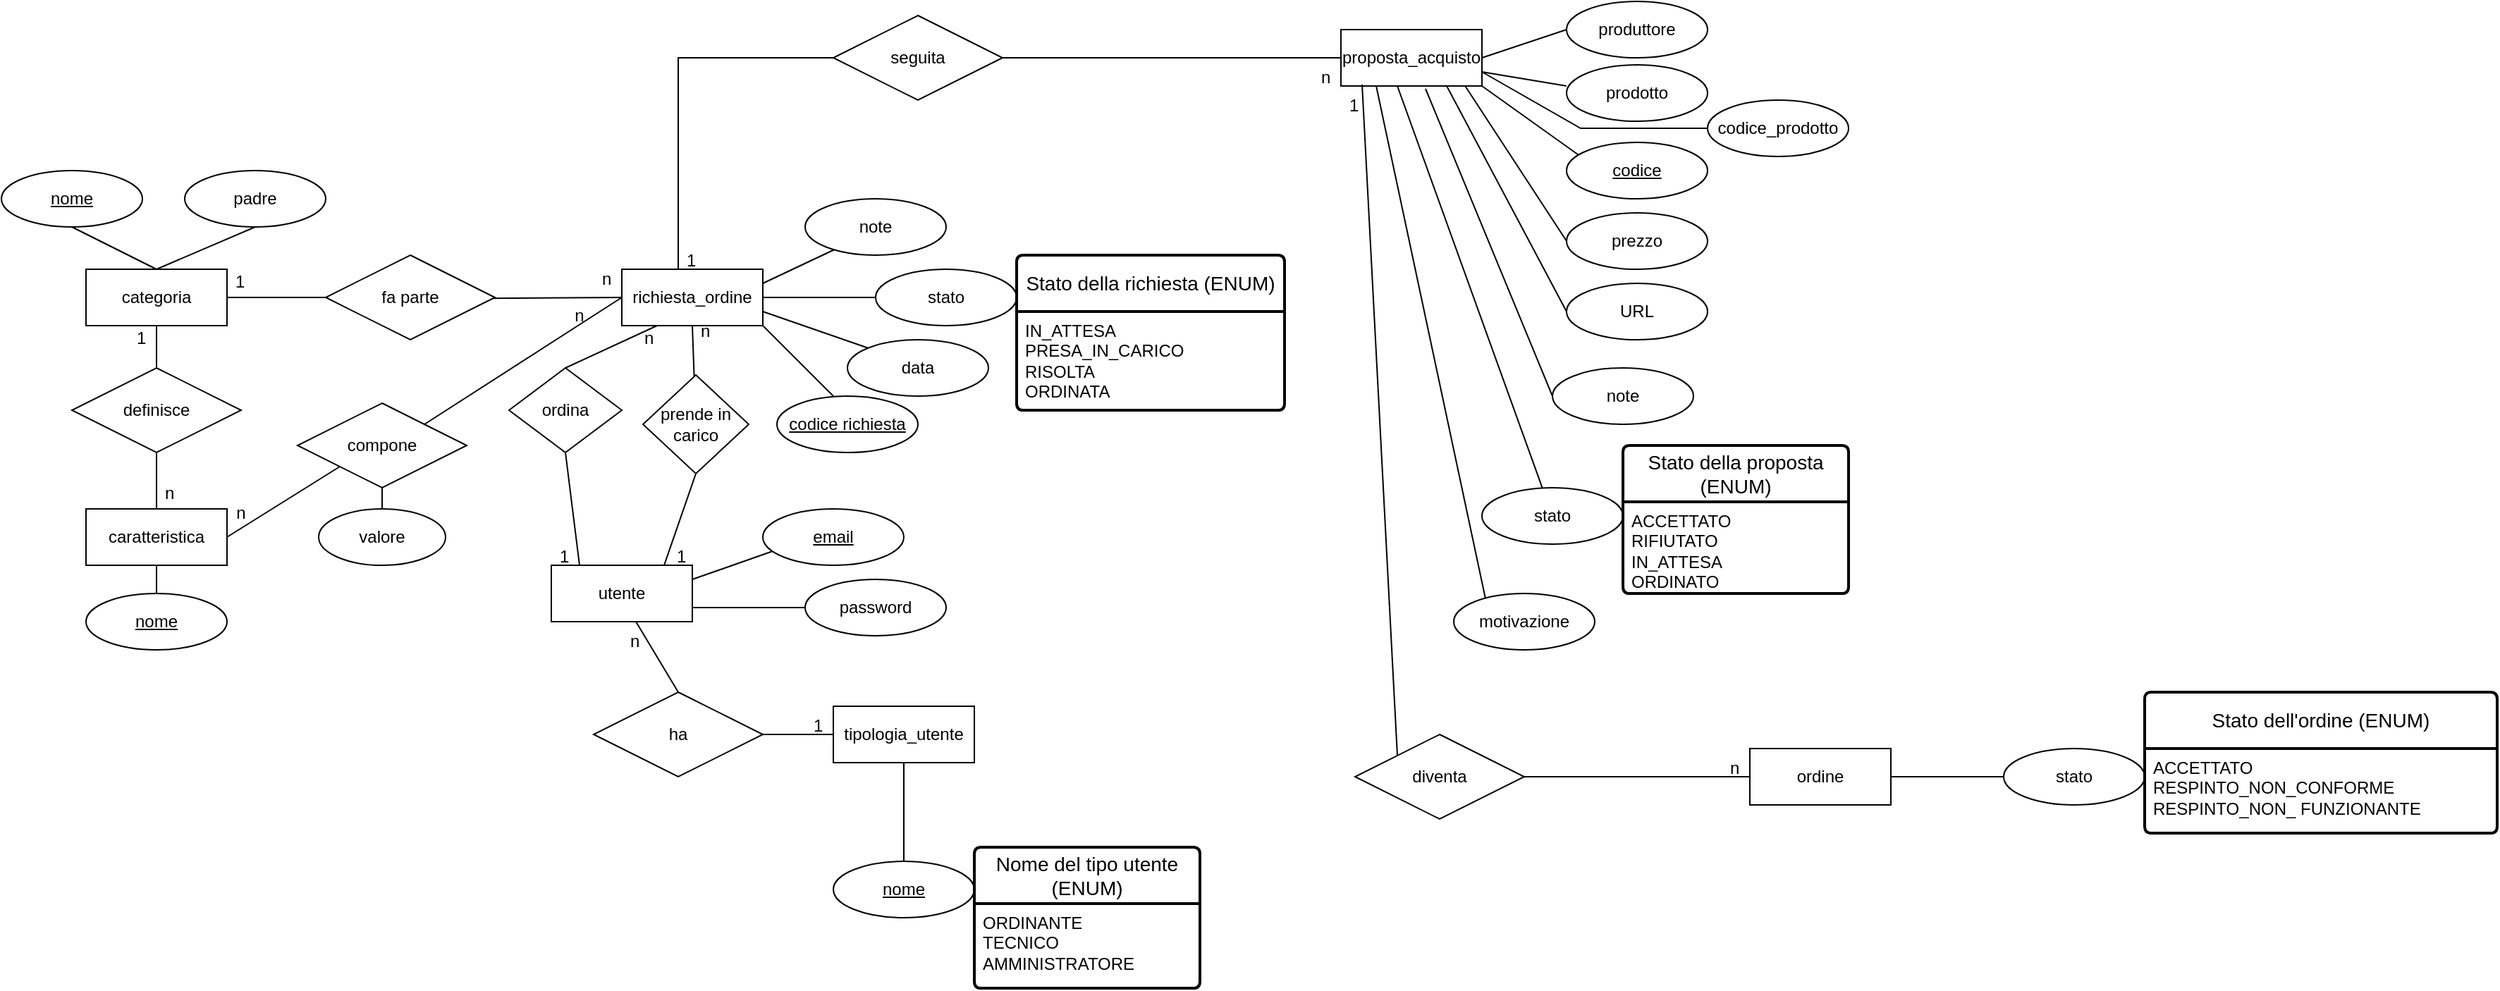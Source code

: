 <mxfile version="24.7.6">
  <diagram name="Page-1" id="NV8bkWCi1r46Ss_pfdNT">
    <mxGraphModel dx="1034" dy="378" grid="1" gridSize="10" guides="1" tooltips="1" connect="1" arrows="1" fold="1" page="1" pageScale="1" pageWidth="850" pageHeight="1100" math="0" shadow="0">
      <root>
        <mxCell id="0" />
        <mxCell id="1" parent="0" />
        <mxCell id="7v5UEaMuyqe8QDUwAqOd-81" value="caratteristica" style="whiteSpace=wrap;html=1;align=center;" parent="1" vertex="1">
          <mxGeometry x="140" y="360" width="100" height="40" as="geometry" />
        </mxCell>
        <mxCell id="7v5UEaMuyqe8QDUwAqOd-82" value="richiesta_ordine" style="whiteSpace=wrap;html=1;align=center;" parent="1" vertex="1">
          <mxGeometry x="520" y="190" width="100" height="40" as="geometry" />
        </mxCell>
        <mxCell id="7v5UEaMuyqe8QDUwAqOd-83" value="compone" style="shape=rhombus;perimeter=rhombusPerimeter;whiteSpace=wrap;html=1;align=center;" parent="1" vertex="1">
          <mxGeometry x="290" y="285" width="120" height="60" as="geometry" />
        </mxCell>
        <mxCell id="7v5UEaMuyqe8QDUwAqOd-84" value="" style="endArrow=none;html=1;rounded=0;entryX=0.5;entryY=1;entryDx=0;entryDy=0;exitX=0.5;exitY=0;exitDx=0;exitDy=0;" parent="1" source="7v5UEaMuyqe8QDUwAqOd-85" target="7v5UEaMuyqe8QDUwAqOd-83" edge="1">
          <mxGeometry width="50" height="50" relative="1" as="geometry">
            <mxPoint x="350" y="340" as="sourcePoint" />
            <mxPoint x="330" y="310" as="targetPoint" />
          </mxGeometry>
        </mxCell>
        <mxCell id="7v5UEaMuyqe8QDUwAqOd-85" value="valore" style="ellipse;whiteSpace=wrap;html=1;" parent="1" vertex="1">
          <mxGeometry x="305" y="360" width="90" height="40" as="geometry" />
        </mxCell>
        <mxCell id="7v5UEaMuyqe8QDUwAqOd-86" value="" style="endArrow=none;html=1;rounded=0;exitX=0.5;exitY=0;exitDx=0;exitDy=0;entryX=0.5;entryY=1;entryDx=0;entryDy=0;" parent="1" source="7v5UEaMuyqe8QDUwAqOd-81" target="7v5UEaMuyqe8QDUwAqOd-92" edge="1">
          <mxGeometry width="50" height="50" relative="1" as="geometry">
            <mxPoint x="290" y="200" as="sourcePoint" />
            <mxPoint x="340" y="150" as="targetPoint" />
          </mxGeometry>
        </mxCell>
        <mxCell id="7v5UEaMuyqe8QDUwAqOd-87" value="" style="endArrow=none;html=1;rounded=0;entryX=0;entryY=0.5;entryDx=0;entryDy=0;exitX=0.967;exitY=0.51;exitDx=0;exitDy=0;exitPerimeter=0;" parent="1" source="LzhHTXdj2_SCo1Qwo-w6-12" target="7v5UEaMuyqe8QDUwAqOd-82" edge="1">
          <mxGeometry width="50" height="50" relative="1" as="geometry">
            <mxPoint x="460" y="190" as="sourcePoint" />
            <mxPoint x="500" y="160" as="targetPoint" />
          </mxGeometry>
        </mxCell>
        <mxCell id="7v5UEaMuyqe8QDUwAqOd-89" value="categoria" style="rounded=0;whiteSpace=wrap;html=1;" parent="1" vertex="1">
          <mxGeometry x="140" y="190" width="100" height="40" as="geometry" />
        </mxCell>
        <mxCell id="7v5UEaMuyqe8QDUwAqOd-92" value="definisce" style="shape=rhombus;perimeter=rhombusPerimeter;whiteSpace=wrap;html=1;align=center;" parent="1" vertex="1">
          <mxGeometry x="130" y="260" width="120" height="60" as="geometry" />
        </mxCell>
        <mxCell id="7v5UEaMuyqe8QDUwAqOd-99" value="n" style="text;strokeColor=none;fillColor=none;spacingLeft=4;spacingRight=4;overflow=hidden;rotatable=0;points=[[0,0.5],[1,0.5]];portConstraint=eastwest;fontSize=12;whiteSpace=wrap;html=1;" parent="1" vertex="1">
          <mxGeometry x="190" y="335" width="30" height="25" as="geometry" />
        </mxCell>
        <mxCell id="7v5UEaMuyqe8QDUwAqOd-101" value="n" style="text;strokeColor=none;fillColor=none;spacingLeft=4;spacingRight=4;overflow=hidden;rotatable=0;points=[[0,0.5],[1,0.5]];portConstraint=eastwest;fontSize=12;whiteSpace=wrap;html=1;" parent="1" vertex="1">
          <mxGeometry x="500" y="182.5" width="40" height="30" as="geometry" />
        </mxCell>
        <mxCell id="7v5UEaMuyqe8QDUwAqOd-102" value="" style="endArrow=none;html=1;rounded=0;exitX=1;exitY=0.25;exitDx=0;exitDy=0;entryX=0.23;entryY=0.875;entryDx=0;entryDy=0;entryPerimeter=0;" parent="1" source="7v5UEaMuyqe8QDUwAqOd-82" target="7v5UEaMuyqe8QDUwAqOd-106" edge="1">
          <mxGeometry width="50" height="50" relative="1" as="geometry">
            <mxPoint x="620" y="210" as="sourcePoint" />
            <mxPoint x="670" y="180" as="targetPoint" />
          </mxGeometry>
        </mxCell>
        <mxCell id="7v5UEaMuyqe8QDUwAqOd-103" value="" style="endArrow=none;html=1;rounded=0;exitX=1;exitY=0.5;exitDx=0;exitDy=0;" parent="1" source="7v5UEaMuyqe8QDUwAqOd-82" target="7v5UEaMuyqe8QDUwAqOd-107" edge="1">
          <mxGeometry width="50" height="50" relative="1" as="geometry">
            <mxPoint x="660" y="250" as="sourcePoint" />
            <mxPoint x="670" y="210" as="targetPoint" />
          </mxGeometry>
        </mxCell>
        <mxCell id="7v5UEaMuyqe8QDUwAqOd-104" value="" style="endArrow=none;html=1;rounded=0;exitX=1;exitY=0.75;exitDx=0;exitDy=0;entryX=0;entryY=0;entryDx=0;entryDy=0;" parent="1" source="7v5UEaMuyqe8QDUwAqOd-82" target="7v5UEaMuyqe8QDUwAqOd-108" edge="1">
          <mxGeometry width="50" height="50" relative="1" as="geometry">
            <mxPoint x="640" y="300" as="sourcePoint" />
            <mxPoint x="670" y="240" as="targetPoint" />
          </mxGeometry>
        </mxCell>
        <mxCell id="7v5UEaMuyqe8QDUwAqOd-105" value="" style="endArrow=none;html=1;rounded=0;entryX=1;entryY=1;entryDx=0;entryDy=0;" parent="1" target="7v5UEaMuyqe8QDUwAqOd-82" edge="1">
          <mxGeometry width="50" height="50" relative="1" as="geometry">
            <mxPoint x="670" y="280" as="sourcePoint" />
            <mxPoint x="660" y="240" as="targetPoint" />
          </mxGeometry>
        </mxCell>
        <mxCell id="7v5UEaMuyqe8QDUwAqOd-106" value="note" style="ellipse;whiteSpace=wrap;html=1;align=center;" parent="1" vertex="1">
          <mxGeometry x="650" y="140" width="100" height="40" as="geometry" />
        </mxCell>
        <mxCell id="7v5UEaMuyqe8QDUwAqOd-107" value="stato" style="ellipse;whiteSpace=wrap;html=1;align=center;" parent="1" vertex="1">
          <mxGeometry x="700" y="190" width="100" height="40" as="geometry" />
        </mxCell>
        <mxCell id="7v5UEaMuyqe8QDUwAqOd-108" value="data" style="ellipse;whiteSpace=wrap;html=1;align=center;" parent="1" vertex="1">
          <mxGeometry x="680" y="240" width="100" height="40" as="geometry" />
        </mxCell>
        <mxCell id="7v5UEaMuyqe8QDUwAqOd-109" value="&lt;u&gt;codice richiesta&lt;/u&gt;" style="ellipse;whiteSpace=wrap;html=1;align=center;" parent="1" vertex="1">
          <mxGeometry x="630" y="280" width="100" height="40" as="geometry" />
        </mxCell>
        <mxCell id="7v5UEaMuyqe8QDUwAqOd-112" value="" style="endArrow=none;html=1;rounded=0;entryX=0.25;entryY=1;entryDx=0;entryDy=0;exitX=0.5;exitY=0;exitDx=0;exitDy=0;" parent="1" source="7v5UEaMuyqe8QDUwAqOd-113" target="7v5UEaMuyqe8QDUwAqOd-82" edge="1">
          <mxGeometry width="50" height="50" relative="1" as="geometry">
            <mxPoint x="520" y="270" as="sourcePoint" />
            <mxPoint x="550" y="280" as="targetPoint" />
          </mxGeometry>
        </mxCell>
        <mxCell id="7v5UEaMuyqe8QDUwAqOd-113" value="ordina" style="rhombus;whiteSpace=wrap;html=1;" parent="1" vertex="1">
          <mxGeometry x="440" y="260" width="80" height="60" as="geometry" />
        </mxCell>
        <mxCell id="7v5UEaMuyqe8QDUwAqOd-114" value="prende in carico" style="rhombus;whiteSpace=wrap;html=1;" parent="1" vertex="1">
          <mxGeometry x="535" y="265" width="75" height="70" as="geometry" />
        </mxCell>
        <mxCell id="7v5UEaMuyqe8QDUwAqOd-115" value="" style="endArrow=none;html=1;rounded=0;entryX=0.5;entryY=1;entryDx=0;entryDy=0;" parent="1" source="7v5UEaMuyqe8QDUwAqOd-114" target="7v5UEaMuyqe8QDUwAqOd-82" edge="1">
          <mxGeometry width="50" height="50" relative="1" as="geometry">
            <mxPoint x="520" y="400" as="sourcePoint" />
            <mxPoint x="570" y="350" as="targetPoint" />
          </mxGeometry>
        </mxCell>
        <mxCell id="7v5UEaMuyqe8QDUwAqOd-116" value="" style="endArrow=none;html=1;rounded=0;exitX=0.5;exitY=1;exitDx=0;exitDy=0;" parent="1" source="7v5UEaMuyqe8QDUwAqOd-113" edge="1">
          <mxGeometry width="50" height="50" relative="1" as="geometry">
            <mxPoint x="450" y="400" as="sourcePoint" />
            <mxPoint x="490" y="400" as="targetPoint" />
          </mxGeometry>
        </mxCell>
        <mxCell id="7v5UEaMuyqe8QDUwAqOd-117" value="" style="endArrow=none;html=1;rounded=0;entryX=0.5;entryY=1;entryDx=0;entryDy=0;" parent="1" target="7v5UEaMuyqe8QDUwAqOd-114" edge="1">
          <mxGeometry width="50" height="50" relative="1" as="geometry">
            <mxPoint x="550" y="400" as="sourcePoint" />
            <mxPoint x="590" y="350" as="targetPoint" />
          </mxGeometry>
        </mxCell>
        <mxCell id="7v5UEaMuyqe8QDUwAqOd-118" value="utente" style="whiteSpace=wrap;html=1;align=center;" parent="1" vertex="1">
          <mxGeometry x="470" y="400" width="100" height="40" as="geometry" />
        </mxCell>
        <mxCell id="7v5UEaMuyqe8QDUwAqOd-119" value="" style="endArrow=none;html=1;rounded=0;exitX=0.438;exitY=1;exitDx=0;exitDy=0;entryX=0.07;entryY=0.75;entryDx=0;entryDy=0;entryPerimeter=0;exitPerimeter=0;" parent="1" source="7v5UEaMuyqe8QDUwAqOd-125" target="7v5UEaMuyqe8QDUwAqOd-126" edge="1">
          <mxGeometry relative="1" as="geometry">
            <mxPoint x="570" y="410" as="sourcePoint" />
            <mxPoint x="630" y="410" as="targetPoint" />
          </mxGeometry>
        </mxCell>
        <mxCell id="7v5UEaMuyqe8QDUwAqOd-121" value="1" style="text;strokeColor=none;fillColor=none;spacingLeft=4;spacingRight=4;overflow=hidden;rotatable=0;points=[[0,0.5],[1,0.5]];portConstraint=eastwest;fontSize=12;whiteSpace=wrap;html=1;" parent="1" vertex="1">
          <mxGeometry x="470" y="380" width="40" height="30" as="geometry" />
        </mxCell>
        <mxCell id="7v5UEaMuyqe8QDUwAqOd-123" value="n" style="text;strokeColor=none;fillColor=none;spacingLeft=4;spacingRight=4;overflow=hidden;rotatable=0;points=[[0,0.5],[1,0.5]];portConstraint=eastwest;fontSize=12;whiteSpace=wrap;html=1;" parent="1" vertex="1">
          <mxGeometry x="530" y="225" width="40" height="30" as="geometry" />
        </mxCell>
        <mxCell id="7v5UEaMuyqe8QDUwAqOd-124" value="n" style="text;strokeColor=none;fillColor=none;spacingLeft=4;spacingRight=4;overflow=hidden;rotatable=0;points=[[0,0.5],[1,0.5]];portConstraint=eastwest;fontSize=12;whiteSpace=wrap;html=1;" parent="1" vertex="1">
          <mxGeometry x="570" y="220" width="40" height="30" as="geometry" />
        </mxCell>
        <mxCell id="7v5UEaMuyqe8QDUwAqOd-125" value="1" style="text;strokeColor=none;fillColor=none;spacingLeft=4;spacingRight=4;overflow=hidden;rotatable=0;points=[[0,0.5],[1,0.5]];portConstraint=eastwest;fontSize=12;whiteSpace=wrap;html=1;" parent="1" vertex="1">
          <mxGeometry x="552.5" y="380" width="40" height="30" as="geometry" />
        </mxCell>
        <mxCell id="7v5UEaMuyqe8QDUwAqOd-126" value="&lt;u&gt;email&lt;/u&gt;" style="ellipse;whiteSpace=wrap;html=1;align=center;" parent="1" vertex="1">
          <mxGeometry x="620" y="360" width="100" height="40" as="geometry" />
        </mxCell>
        <mxCell id="7v5UEaMuyqe8QDUwAqOd-127" value="" style="endArrow=none;html=1;rounded=0;exitX=1;exitY=0.75;exitDx=0;exitDy=0;" parent="1" source="7v5UEaMuyqe8QDUwAqOd-118" edge="1">
          <mxGeometry relative="1" as="geometry">
            <mxPoint x="610" y="470" as="sourcePoint" />
            <mxPoint x="650" y="430" as="targetPoint" />
          </mxGeometry>
        </mxCell>
        <mxCell id="7v5UEaMuyqe8QDUwAqOd-128" value="password" style="ellipse;whiteSpace=wrap;html=1;align=center;" parent="1" vertex="1">
          <mxGeometry x="650" y="410" width="100" height="40" as="geometry" />
        </mxCell>
        <mxCell id="7v5UEaMuyqe8QDUwAqOd-129" value="" style="endArrow=none;html=1;rounded=0;" parent="1" edge="1">
          <mxGeometry relative="1" as="geometry">
            <mxPoint x="530" y="440" as="sourcePoint" />
            <mxPoint x="560" y="490" as="targetPoint" />
          </mxGeometry>
        </mxCell>
        <mxCell id="7v5UEaMuyqe8QDUwAqOd-130" value="tipologia_utente" style="whiteSpace=wrap;html=1;align=center;" parent="1" vertex="1">
          <mxGeometry x="670" y="500" width="100" height="40" as="geometry" />
        </mxCell>
        <mxCell id="7v5UEaMuyqe8QDUwAqOd-131" value="n" style="text;strokeColor=none;fillColor=none;spacingLeft=4;spacingRight=4;overflow=hidden;rotatable=0;points=[[0,0.5],[1,0.5]];portConstraint=eastwest;fontSize=12;whiteSpace=wrap;html=1;" parent="1" vertex="1">
          <mxGeometry x="520" y="440" width="40" height="30" as="geometry" />
        </mxCell>
        <mxCell id="7v5UEaMuyqe8QDUwAqOd-132" value="1" style="text;strokeColor=none;fillColor=none;spacingLeft=4;spacingRight=4;overflow=hidden;rotatable=0;points=[[0,0.5],[1,0.5]];portConstraint=eastwest;fontSize=12;whiteSpace=wrap;html=1;" parent="1" vertex="1">
          <mxGeometry x="650" y="500" width="40" height="30" as="geometry" />
        </mxCell>
        <mxCell id="7v5UEaMuyqe8QDUwAqOd-133" value="" style="endArrow=none;html=1;rounded=0;exitX=0.5;exitY=1;exitDx=0;exitDy=0;" parent="1" source="7v5UEaMuyqe8QDUwAqOd-130" edge="1">
          <mxGeometry relative="1" as="geometry">
            <mxPoint x="750" y="509.5" as="sourcePoint" />
            <mxPoint x="720" y="630" as="targetPoint" />
          </mxGeometry>
        </mxCell>
        <mxCell id="7v5UEaMuyqe8QDUwAqOd-134" value="&lt;u&gt;nome&lt;/u&gt;" style="ellipse;whiteSpace=wrap;html=1;align=center;" parent="1" vertex="1">
          <mxGeometry x="670" y="610" width="100" height="40" as="geometry" />
        </mxCell>
        <mxCell id="7v5UEaMuyqe8QDUwAqOd-136" value="&lt;u&gt;nome&lt;/u&gt;" style="ellipse;whiteSpace=wrap;html=1;align=center;" parent="1" vertex="1">
          <mxGeometry x="80" y="120" width="100" height="40" as="geometry" />
        </mxCell>
        <mxCell id="7v5UEaMuyqe8QDUwAqOd-138" value="padre" style="ellipse;whiteSpace=wrap;html=1;align=center;" parent="1" vertex="1">
          <mxGeometry x="210" y="120" width="100" height="40" as="geometry" />
        </mxCell>
        <mxCell id="7v5UEaMuyqe8QDUwAqOd-140" value="&lt;u&gt;nome&lt;/u&gt;" style="ellipse;whiteSpace=wrap;html=1;align=center;" parent="1" vertex="1">
          <mxGeometry x="140" y="420" width="100" height="40" as="geometry" />
        </mxCell>
        <mxCell id="7v5UEaMuyqe8QDUwAqOd-141" value="" style="endArrow=none;html=1;rounded=0;" parent="1" edge="1">
          <mxGeometry relative="1" as="geometry">
            <mxPoint x="560" y="190" as="sourcePoint" />
            <mxPoint x="670" y="40" as="targetPoint" />
            <Array as="points">
              <mxPoint x="560" y="40" />
            </Array>
          </mxGeometry>
        </mxCell>
        <mxCell id="7v5UEaMuyqe8QDUwAqOd-142" value="seguita" style="shape=rhombus;perimeter=rhombusPerimeter;whiteSpace=wrap;html=1;align=center;" parent="1" vertex="1">
          <mxGeometry x="670" y="10" width="120" height="60" as="geometry" />
        </mxCell>
        <mxCell id="7v5UEaMuyqe8QDUwAqOd-144" value="proposta_acquisto" style="whiteSpace=wrap;html=1;align=center;" parent="1" vertex="1">
          <mxGeometry x="1030" y="20" width="100" height="40" as="geometry" />
        </mxCell>
        <mxCell id="7v5UEaMuyqe8QDUwAqOd-145" value="1" style="text;strokeColor=none;fillColor=none;spacingLeft=4;spacingRight=4;overflow=hidden;rotatable=0;points=[[0,0.5],[1,0.5]];portConstraint=eastwest;fontSize=12;whiteSpace=wrap;html=1;" parent="1" vertex="1">
          <mxGeometry x="560" y="170" width="40" height="30" as="geometry" />
        </mxCell>
        <mxCell id="7v5UEaMuyqe8QDUwAqOd-146" value="n" style="text;strokeColor=none;fillColor=none;spacingLeft=4;spacingRight=4;overflow=hidden;rotatable=0;points=[[0,0.5],[1,0.5]];portConstraint=eastwest;fontSize=12;whiteSpace=wrap;html=1;" parent="1" vertex="1">
          <mxGeometry x="1010" y="40" width="20" height="20" as="geometry" />
        </mxCell>
        <mxCell id="7v5UEaMuyqe8QDUwAqOd-147" value="ha" style="shape=rhombus;perimeter=rhombusPerimeter;whiteSpace=wrap;html=1;align=center;" parent="1" vertex="1">
          <mxGeometry x="500" y="490" width="120" height="60" as="geometry" />
        </mxCell>
        <mxCell id="7v5UEaMuyqe8QDUwAqOd-148" value="" style="endArrow=none;html=1;rounded=0;entryX=0;entryY=0.5;entryDx=0;entryDy=0;" parent="1" target="7v5UEaMuyqe8QDUwAqOd-130" edge="1">
          <mxGeometry relative="1" as="geometry">
            <mxPoint x="620" y="520" as="sourcePoint" />
            <mxPoint x="780" y="520" as="targetPoint" />
          </mxGeometry>
        </mxCell>
        <mxCell id="7v5UEaMuyqe8QDUwAqOd-150" value="" style="endArrow=none;html=1;rounded=0;exitX=1;exitY=0.5;exitDx=0;exitDy=0;" parent="1" source="7v5UEaMuyqe8QDUwAqOd-144" edge="1">
          <mxGeometry relative="1" as="geometry">
            <mxPoint x="1130" y="30" as="sourcePoint" />
            <mxPoint x="1190" y="20" as="targetPoint" />
          </mxGeometry>
        </mxCell>
        <mxCell id="7v5UEaMuyqe8QDUwAqOd-151" value="produttore" style="ellipse;whiteSpace=wrap;html=1;align=center;" parent="1" vertex="1">
          <mxGeometry x="1190" width="100" height="40" as="geometry" />
        </mxCell>
        <mxCell id="7v5UEaMuyqe8QDUwAqOd-152" value="" style="endArrow=none;html=1;rounded=0;exitX=1;exitY=0.75;exitDx=0;exitDy=0;" parent="1" source="7v5UEaMuyqe8QDUwAqOd-144" edge="1">
          <mxGeometry relative="1" as="geometry">
            <mxPoint x="1090" y="70" as="sourcePoint" />
            <mxPoint x="1190" y="60" as="targetPoint" />
          </mxGeometry>
        </mxCell>
        <mxCell id="7v5UEaMuyqe8QDUwAqOd-153" value="prodotto" style="ellipse;whiteSpace=wrap;html=1;align=center;" parent="1" vertex="1">
          <mxGeometry x="1190" y="45" width="100" height="40" as="geometry" />
        </mxCell>
        <mxCell id="7v5UEaMuyqe8QDUwAqOd-154" value="" style="endArrow=none;html=1;rounded=0;exitX=1;exitY=1;exitDx=0;exitDy=0;" parent="1" source="7v5UEaMuyqe8QDUwAqOd-144" edge="1">
          <mxGeometry relative="1" as="geometry">
            <mxPoint x="1150" y="100" as="sourcePoint" />
            <mxPoint x="1200" y="110" as="targetPoint" />
          </mxGeometry>
        </mxCell>
        <mxCell id="7v5UEaMuyqe8QDUwAqOd-155" value="&lt;u&gt;codice&lt;/u&gt;" style="ellipse;whiteSpace=wrap;html=1;align=center;" parent="1" vertex="1">
          <mxGeometry x="1190" y="100" width="100" height="40" as="geometry" />
        </mxCell>
        <mxCell id="7v5UEaMuyqe8QDUwAqOd-157" value="" style="endArrow=none;html=1;rounded=0;exitX=0.75;exitY=1;exitDx=0;exitDy=0;entryX=0;entryY=0.5;entryDx=0;entryDy=0;" parent="1" source="7v5UEaMuyqe8QDUwAqOd-144" target="7v5UEaMuyqe8QDUwAqOd-158" edge="1">
          <mxGeometry relative="1" as="geometry">
            <mxPoint x="1030" y="210" as="sourcePoint" />
            <mxPoint x="1160" y="150" as="targetPoint" />
          </mxGeometry>
        </mxCell>
        <mxCell id="7v5UEaMuyqe8QDUwAqOd-158" value="URL" style="ellipse;whiteSpace=wrap;html=1;align=center;" parent="1" vertex="1">
          <mxGeometry x="1190" y="200" width="100" height="40" as="geometry" />
        </mxCell>
        <mxCell id="7v5UEaMuyqe8QDUwAqOd-160" value="" style="endArrow=none;html=1;rounded=0;exitX=0.6;exitY=1.05;exitDx=0;exitDy=0;entryX=0;entryY=0.5;entryDx=0;entryDy=0;exitPerimeter=0;" parent="1" source="7v5UEaMuyqe8QDUwAqOd-144" target="7v5UEaMuyqe8QDUwAqOd-161" edge="1">
          <mxGeometry relative="1" as="geometry">
            <mxPoint x="1070" y="70" as="sourcePoint" />
            <mxPoint x="1140" y="200" as="targetPoint" />
          </mxGeometry>
        </mxCell>
        <mxCell id="7v5UEaMuyqe8QDUwAqOd-161" value="note" style="ellipse;whiteSpace=wrap;html=1;align=center;" parent="1" vertex="1">
          <mxGeometry x="1180" y="260" width="100" height="40" as="geometry" />
        </mxCell>
        <mxCell id="7v5UEaMuyqe8QDUwAqOd-162" value="" style="endArrow=none;html=1;rounded=0;" parent="1" target="7v5UEaMuyqe8QDUwAqOd-163" edge="1">
          <mxGeometry relative="1" as="geometry">
            <mxPoint x="1070" y="60" as="sourcePoint" />
            <mxPoint x="1160" y="260" as="targetPoint" />
          </mxGeometry>
        </mxCell>
        <mxCell id="7v5UEaMuyqe8QDUwAqOd-163" value="stato" style="ellipse;whiteSpace=wrap;html=1;align=center;" parent="1" vertex="1">
          <mxGeometry x="1130" y="345" width="100" height="40" as="geometry" />
        </mxCell>
        <mxCell id="7v5UEaMuyqe8QDUwAqOd-164" value="Stato della proposta (ENUM)" style="swimlane;childLayout=stackLayout;horizontal=1;startSize=40;horizontalStack=0;rounded=1;fontSize=14;fontStyle=0;strokeWidth=2;resizeParent=0;resizeLast=1;shadow=0;dashed=0;align=center;arcSize=4;whiteSpace=wrap;html=1;" parent="1" vertex="1">
          <mxGeometry x="1230" y="315" width="160" height="105" as="geometry" />
        </mxCell>
        <mxCell id="7v5UEaMuyqe8QDUwAqOd-165" value="ACCETTATO&lt;div&gt;RIFIUTATO&lt;/div&gt;&lt;div&gt;IN_ATTESA&lt;/div&gt;&lt;div&gt;ORDINATO&lt;/div&gt;" style="align=left;strokeColor=none;fillColor=none;spacingLeft=4;fontSize=12;verticalAlign=top;resizable=0;rotatable=0;part=1;html=1;" parent="7v5UEaMuyqe8QDUwAqOd-164" vertex="1">
          <mxGeometry y="40" width="160" height="65" as="geometry" />
        </mxCell>
        <mxCell id="7v5UEaMuyqe8QDUwAqOd-166" value="" style="endArrow=none;html=1;rounded=0;exitX=0.25;exitY=1;exitDx=0;exitDy=0;entryX=0.23;entryY=0.15;entryDx=0;entryDy=0;entryPerimeter=0;" parent="1" source="7v5UEaMuyqe8QDUwAqOd-144" target="7v5UEaMuyqe8QDUwAqOd-167" edge="1">
          <mxGeometry relative="1" as="geometry">
            <mxPoint x="990" y="380" as="sourcePoint" />
            <mxPoint x="1150" y="380" as="targetPoint" />
          </mxGeometry>
        </mxCell>
        <mxCell id="7v5UEaMuyqe8QDUwAqOd-167" value="motivazione" style="ellipse;whiteSpace=wrap;html=1;align=center;" parent="1" vertex="1">
          <mxGeometry x="1110" y="420" width="100" height="40" as="geometry" />
        </mxCell>
        <mxCell id="7v5UEaMuyqe8QDUwAqOd-170" value="" style="endArrow=none;html=1;rounded=0;exitX=0.15;exitY=0.975;exitDx=0;exitDy=0;exitPerimeter=0;entryX=0;entryY=0;entryDx=0;entryDy=0;" parent="1" source="7v5UEaMuyqe8QDUwAqOd-144" target="7v5UEaMuyqe8QDUwAqOd-171" edge="1">
          <mxGeometry relative="1" as="geometry">
            <mxPoint x="950" y="340" as="sourcePoint" />
            <mxPoint x="1100" y="470" as="targetPoint" />
          </mxGeometry>
        </mxCell>
        <mxCell id="7v5UEaMuyqe8QDUwAqOd-171" value="diventa" style="shape=rhombus;perimeter=rhombusPerimeter;whiteSpace=wrap;html=1;align=center;" parent="1" vertex="1">
          <mxGeometry x="1040" y="520" width="120" height="60" as="geometry" />
        </mxCell>
        <mxCell id="7v5UEaMuyqe8QDUwAqOd-172" value="1" style="text;strokeColor=none;fillColor=none;spacingLeft=4;spacingRight=4;overflow=hidden;rotatable=0;points=[[0,0.5],[1,0.5]];portConstraint=eastwest;fontSize=12;whiteSpace=wrap;html=1;" parent="1" vertex="1">
          <mxGeometry x="1030" y="60" width="40" height="30" as="geometry" />
        </mxCell>
        <mxCell id="7v5UEaMuyqe8QDUwAqOd-173" value="" style="endArrow=none;html=1;rounded=0;" parent="1" edge="1">
          <mxGeometry relative="1" as="geometry">
            <mxPoint x="1160" y="550" as="sourcePoint" />
            <mxPoint x="1320" y="550" as="targetPoint" />
          </mxGeometry>
        </mxCell>
        <mxCell id="7v5UEaMuyqe8QDUwAqOd-174" value="n" style="text;strokeColor=none;fillColor=none;spacingLeft=4;spacingRight=4;overflow=hidden;rotatable=0;points=[[0,0.5],[1,0.5]];portConstraint=eastwest;fontSize=12;whiteSpace=wrap;html=1;" parent="1" vertex="1">
          <mxGeometry x="1300" y="530" width="40" height="30" as="geometry" />
        </mxCell>
        <mxCell id="7v5UEaMuyqe8QDUwAqOd-175" value="ordine" style="whiteSpace=wrap;html=1;align=center;" parent="1" vertex="1">
          <mxGeometry x="1320" y="530" width="100" height="40" as="geometry" />
        </mxCell>
        <mxCell id="7v5UEaMuyqe8QDUwAqOd-176" value="" style="endArrow=none;html=1;rounded=0;" parent="1" edge="1">
          <mxGeometry relative="1" as="geometry">
            <mxPoint x="1420" y="550" as="sourcePoint" />
            <mxPoint x="1500" y="550" as="targetPoint" />
          </mxGeometry>
        </mxCell>
        <mxCell id="7v5UEaMuyqe8QDUwAqOd-177" value="stato" style="ellipse;whiteSpace=wrap;html=1;align=center;" parent="1" vertex="1">
          <mxGeometry x="1500" y="530" width="100" height="40" as="geometry" />
        </mxCell>
        <mxCell id="7v5UEaMuyqe8QDUwAqOd-178" value="Stato dell&#39;ordine (ENUM)" style="swimlane;childLayout=stackLayout;horizontal=1;startSize=40;horizontalStack=0;rounded=1;fontSize=14;fontStyle=0;strokeWidth=2;resizeParent=0;resizeLast=1;shadow=0;dashed=0;align=center;arcSize=4;whiteSpace=wrap;html=1;" parent="1" vertex="1">
          <mxGeometry x="1600" y="490" width="250" height="100" as="geometry" />
        </mxCell>
        <mxCell id="7v5UEaMuyqe8QDUwAqOd-179" value="ACCETTATO&lt;div&gt;RESPINTO_NON_CONFORME&lt;/div&gt;&lt;div&gt;&lt;span style=&quot;background-color: initial;&quot;&gt;RESPINTO_&lt;/span&gt;NON_ FUNZIONANTE&lt;/div&gt;" style="align=left;strokeColor=none;fillColor=none;spacingLeft=4;fontSize=12;verticalAlign=top;resizable=0;rotatable=0;part=1;html=1;" parent="7v5UEaMuyqe8QDUwAqOd-178" vertex="1">
          <mxGeometry y="40" width="250" height="60" as="geometry" />
        </mxCell>
        <mxCell id="LzhHTXdj2_SCo1Qwo-w6-1" value="Nome del tipo utente (ENUM)" style="swimlane;childLayout=stackLayout;horizontal=1;startSize=40;horizontalStack=0;rounded=1;fontSize=14;fontStyle=0;strokeWidth=2;resizeParent=0;resizeLast=1;shadow=0;dashed=0;align=center;arcSize=4;whiteSpace=wrap;html=1;" parent="1" vertex="1">
          <mxGeometry x="770" y="600" width="160" height="100" as="geometry" />
        </mxCell>
        <mxCell id="LzhHTXdj2_SCo1Qwo-w6-2" value="ORDINANTE&lt;div&gt;TECNICO&lt;/div&gt;&lt;div&gt;AMMINISTRATORE&lt;/div&gt;" style="align=left;strokeColor=none;fillColor=none;spacingLeft=4;fontSize=12;verticalAlign=top;resizable=0;rotatable=0;part=1;html=1;" parent="LzhHTXdj2_SCo1Qwo-w6-1" vertex="1">
          <mxGeometry y="40" width="160" height="60" as="geometry" />
        </mxCell>
        <mxCell id="LzhHTXdj2_SCo1Qwo-w6-3" value="" style="endArrow=none;html=1;rounded=0;exitX=1;exitY=0.5;exitDx=0;exitDy=0;entryX=0;entryY=0.5;entryDx=0;entryDy=0;" parent="1" source="7v5UEaMuyqe8QDUwAqOd-89" target="LzhHTXdj2_SCo1Qwo-w6-12" edge="1">
          <mxGeometry width="50" height="50" relative="1" as="geometry">
            <mxPoint x="240" y="200" as="sourcePoint" />
            <mxPoint x="320" y="220" as="targetPoint" />
          </mxGeometry>
        </mxCell>
        <mxCell id="LzhHTXdj2_SCo1Qwo-w6-4" value="" style="endArrow=none;html=1;rounded=0;entryX=0.5;entryY=1;entryDx=0;entryDy=0;exitX=0.5;exitY=0;exitDx=0;exitDy=0;" parent="1" source="7v5UEaMuyqe8QDUwAqOd-92" target="7v5UEaMuyqe8QDUwAqOd-89" edge="1">
          <mxGeometry width="50" height="50" relative="1" as="geometry">
            <mxPoint x="30" y="320" as="sourcePoint" />
            <mxPoint x="80" y="270" as="targetPoint" />
          </mxGeometry>
        </mxCell>
        <mxCell id="LzhHTXdj2_SCo1Qwo-w6-5" value="" style="endArrow=none;html=1;rounded=0;entryX=0.5;entryY=1;entryDx=0;entryDy=0;exitX=0.5;exitY=0;exitDx=0;exitDy=0;" parent="1" source="7v5UEaMuyqe8QDUwAqOd-89" target="7v5UEaMuyqe8QDUwAqOd-136" edge="1">
          <mxGeometry width="50" height="50" relative="1" as="geometry">
            <mxPoint x="30" y="240" as="sourcePoint" />
            <mxPoint x="80" y="190" as="targetPoint" />
          </mxGeometry>
        </mxCell>
        <mxCell id="LzhHTXdj2_SCo1Qwo-w6-6" value="" style="endArrow=none;html=1;rounded=0;entryX=0.5;entryY=1;entryDx=0;entryDy=0;exitX=0.5;exitY=0;exitDx=0;exitDy=0;" parent="1" source="7v5UEaMuyqe8QDUwAqOd-89" target="7v5UEaMuyqe8QDUwAqOd-138" edge="1">
          <mxGeometry width="50" height="50" relative="1" as="geometry">
            <mxPoint x="130" y="120" as="sourcePoint" />
            <mxPoint x="180" y="70" as="targetPoint" />
          </mxGeometry>
        </mxCell>
        <mxCell id="LzhHTXdj2_SCo1Qwo-w6-7" value="1" style="text;strokeColor=none;fillColor=none;spacingLeft=4;spacingRight=4;overflow=hidden;rotatable=0;points=[[0,0.5],[1,0.5]];portConstraint=eastwest;fontSize=12;whiteSpace=wrap;html=1;" parent="1" vertex="1">
          <mxGeometry x="170" y="225" width="30" height="25" as="geometry" />
        </mxCell>
        <mxCell id="LzhHTXdj2_SCo1Qwo-w6-8" value="" style="endArrow=none;html=1;rounded=0;entryX=0.5;entryY=1;entryDx=0;entryDy=0;exitX=0.5;exitY=0;exitDx=0;exitDy=0;" parent="1" source="7v5UEaMuyqe8QDUwAqOd-140" target="7v5UEaMuyqe8QDUwAqOd-81" edge="1">
          <mxGeometry width="50" height="50" relative="1" as="geometry">
            <mxPoint x="40" y="490" as="sourcePoint" />
            <mxPoint x="90" y="440" as="targetPoint" />
          </mxGeometry>
        </mxCell>
        <mxCell id="LzhHTXdj2_SCo1Qwo-w6-9" value="1" style="text;strokeColor=none;fillColor=none;spacingLeft=4;spacingRight=4;overflow=hidden;rotatable=0;points=[[0,0.5],[1,0.5]];portConstraint=eastwest;fontSize=12;whiteSpace=wrap;html=1;" parent="1" vertex="1">
          <mxGeometry x="240" y="185" width="30" height="25" as="geometry" />
        </mxCell>
        <mxCell id="LzhHTXdj2_SCo1Qwo-w6-10" value="" style="endArrow=none;html=1;rounded=0;entryX=0;entryY=1;entryDx=0;entryDy=0;exitX=1;exitY=0.5;exitDx=0;exitDy=0;" parent="1" source="7v5UEaMuyqe8QDUwAqOd-81" target="7v5UEaMuyqe8QDUwAqOd-83" edge="1">
          <mxGeometry width="50" height="50" relative="1" as="geometry">
            <mxPoint x="320" y="490" as="sourcePoint" />
            <mxPoint x="370" y="440" as="targetPoint" />
          </mxGeometry>
        </mxCell>
        <mxCell id="LzhHTXdj2_SCo1Qwo-w6-11" value="" style="endArrow=none;html=1;rounded=0;entryX=0;entryY=0.5;entryDx=0;entryDy=0;exitX=1;exitY=0;exitDx=0;exitDy=0;" parent="1" source="7v5UEaMuyqe8QDUwAqOd-83" target="7v5UEaMuyqe8QDUwAqOd-82" edge="1">
          <mxGeometry width="50" height="50" relative="1" as="geometry">
            <mxPoint x="340" y="240" as="sourcePoint" />
            <mxPoint x="420" y="230" as="targetPoint" />
          </mxGeometry>
        </mxCell>
        <mxCell id="LzhHTXdj2_SCo1Qwo-w6-12" value="fa parte" style="shape=rhombus;perimeter=rhombusPerimeter;whiteSpace=wrap;html=1;align=center;" parent="1" vertex="1">
          <mxGeometry x="310" y="180" width="120" height="60" as="geometry" />
        </mxCell>
        <mxCell id="LzhHTXdj2_SCo1Qwo-w6-13" value="n" style="text;html=1;align=center;verticalAlign=middle;whiteSpace=wrap;rounded=0;" parent="1" vertex="1">
          <mxGeometry x="240" y="355" width="20" height="15" as="geometry" />
        </mxCell>
        <mxCell id="LzhHTXdj2_SCo1Qwo-w6-14" value="n" style="text;html=1;align=center;verticalAlign=middle;whiteSpace=wrap;rounded=0;" parent="1" vertex="1">
          <mxGeometry x="480" y="215" width="20" height="15" as="geometry" />
        </mxCell>
        <mxCell id="LzhHTXdj2_SCo1Qwo-w6-15" value="Stato della richiesta (ENUM)" style="swimlane;childLayout=stackLayout;horizontal=1;startSize=40;horizontalStack=0;rounded=1;fontSize=14;fontStyle=0;strokeWidth=2;resizeParent=0;resizeLast=1;shadow=0;dashed=0;align=center;arcSize=4;whiteSpace=wrap;html=1;" parent="1" vertex="1">
          <mxGeometry x="800" y="180" width="190" height="110" as="geometry" />
        </mxCell>
        <mxCell id="LzhHTXdj2_SCo1Qwo-w6-16" value="IN_ATTESA&lt;div&gt;PRESA_IN_CARICO&lt;/div&gt;&lt;div&gt;RISOLTA&lt;/div&gt;&lt;div&gt;ORDINATA&lt;/div&gt;" style="align=left;strokeColor=none;fillColor=none;spacingLeft=4;fontSize=12;verticalAlign=top;resizable=0;rotatable=0;part=1;html=1;" parent="LzhHTXdj2_SCo1Qwo-w6-15" vertex="1">
          <mxGeometry y="40" width="190" height="70" as="geometry" />
        </mxCell>
        <mxCell id="LzhHTXdj2_SCo1Qwo-w6-17" value="" style="endArrow=none;html=1;rounded=0;entryX=1;entryY=0.5;entryDx=0;entryDy=0;exitX=0;exitY=0.5;exitDx=0;exitDy=0;" parent="1" source="7v5UEaMuyqe8QDUwAqOd-144" target="7v5UEaMuyqe8QDUwAqOd-142" edge="1">
          <mxGeometry width="50" height="50" relative="1" as="geometry">
            <mxPoint x="1000" y="90" as="sourcePoint" />
            <mxPoint x="880" y="110" as="targetPoint" />
          </mxGeometry>
        </mxCell>
        <mxCell id="LzhHTXdj2_SCo1Qwo-w6-19" value="prezzo" style="ellipse;whiteSpace=wrap;html=1;align=center;" parent="1" vertex="1">
          <mxGeometry x="1190" y="150" width="100" height="40" as="geometry" />
        </mxCell>
        <mxCell id="LzhHTXdj2_SCo1Qwo-w6-20" value="" style="endArrow=none;html=1;rounded=0;entryX=0.88;entryY=0.996;entryDx=0;entryDy=0;entryPerimeter=0;exitX=0;exitY=0.5;exitDx=0;exitDy=0;" parent="1" source="LzhHTXdj2_SCo1Qwo-w6-19" target="7v5UEaMuyqe8QDUwAqOd-144" edge="1">
          <mxGeometry width="50" height="50" relative="1" as="geometry">
            <mxPoint x="1340" y="210" as="sourcePoint" />
            <mxPoint x="1390" y="160" as="targetPoint" />
          </mxGeometry>
        </mxCell>
        <mxCell id="0TjWWIONGkaisPFkyDD6-1" value="codice_prodotto" style="ellipse;whiteSpace=wrap;html=1;align=center;" vertex="1" parent="1">
          <mxGeometry x="1290" y="70" width="100" height="40" as="geometry" />
        </mxCell>
        <mxCell id="0TjWWIONGkaisPFkyDD6-3" value="" style="endArrow=none;html=1;rounded=0;entryX=1;entryY=0.75;entryDx=0;entryDy=0;exitX=0;exitY=0.5;exitDx=0;exitDy=0;" edge="1" parent="1" source="0TjWWIONGkaisPFkyDD6-1" target="7v5UEaMuyqe8QDUwAqOd-144">
          <mxGeometry width="50" height="50" relative="1" as="geometry">
            <mxPoint x="1370" y="200" as="sourcePoint" />
            <mxPoint x="1420" y="150" as="targetPoint" />
            <Array as="points">
              <mxPoint x="1200" y="90" />
            </Array>
          </mxGeometry>
        </mxCell>
      </root>
    </mxGraphModel>
  </diagram>
</mxfile>
